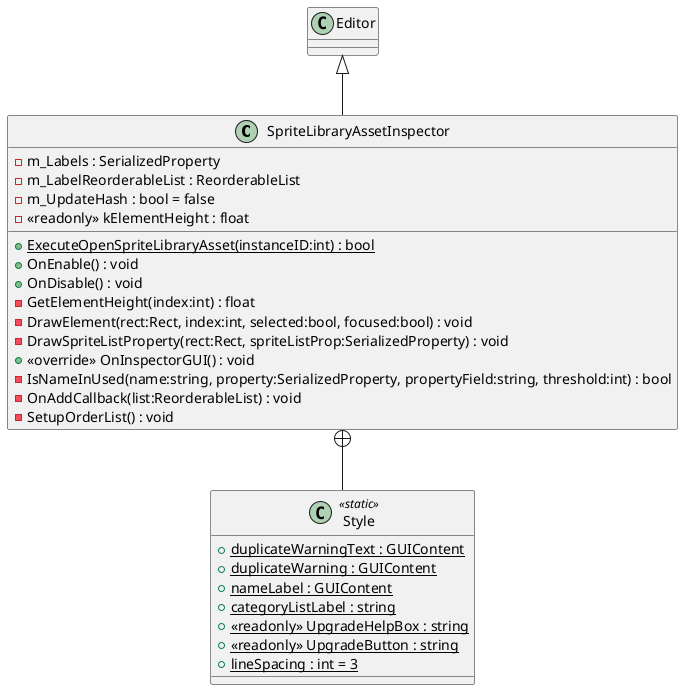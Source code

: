 @startuml
class SpriteLibraryAssetInspector {
    + {static} ExecuteOpenSpriteLibraryAsset(instanceID:int) : bool
    - m_Labels : SerializedProperty
    - m_LabelReorderableList : ReorderableList
    - m_UpdateHash : bool = false
    - <<readonly>> kElementHeight : float
    + OnEnable() : void
    + OnDisable() : void
    - GetElementHeight(index:int) : float
    - DrawElement(rect:Rect, index:int, selected:bool, focused:bool) : void
    - DrawSpriteListProperty(rect:Rect, spriteListProp:SerializedProperty) : void
    + <<override>> OnInspectorGUI() : void
    - IsNameInUsed(name:string, property:SerializedProperty, propertyField:string, threshold:int) : bool
    - OnAddCallback(list:ReorderableList) : void
    - SetupOrderList() : void
}
class Style <<static>> {
    + {static} duplicateWarningText : GUIContent
    + {static} duplicateWarning : GUIContent
    + {static} nameLabel : GUIContent
    + {static} categoryListLabel : string
    + {static} <<readonly>> UpgradeHelpBox : string
    + {static} <<readonly>> UpgradeButton : string
    + {static} lineSpacing : int = 3
}
Editor <|-- SpriteLibraryAssetInspector
SpriteLibraryAssetInspector +-- Style
@enduml
